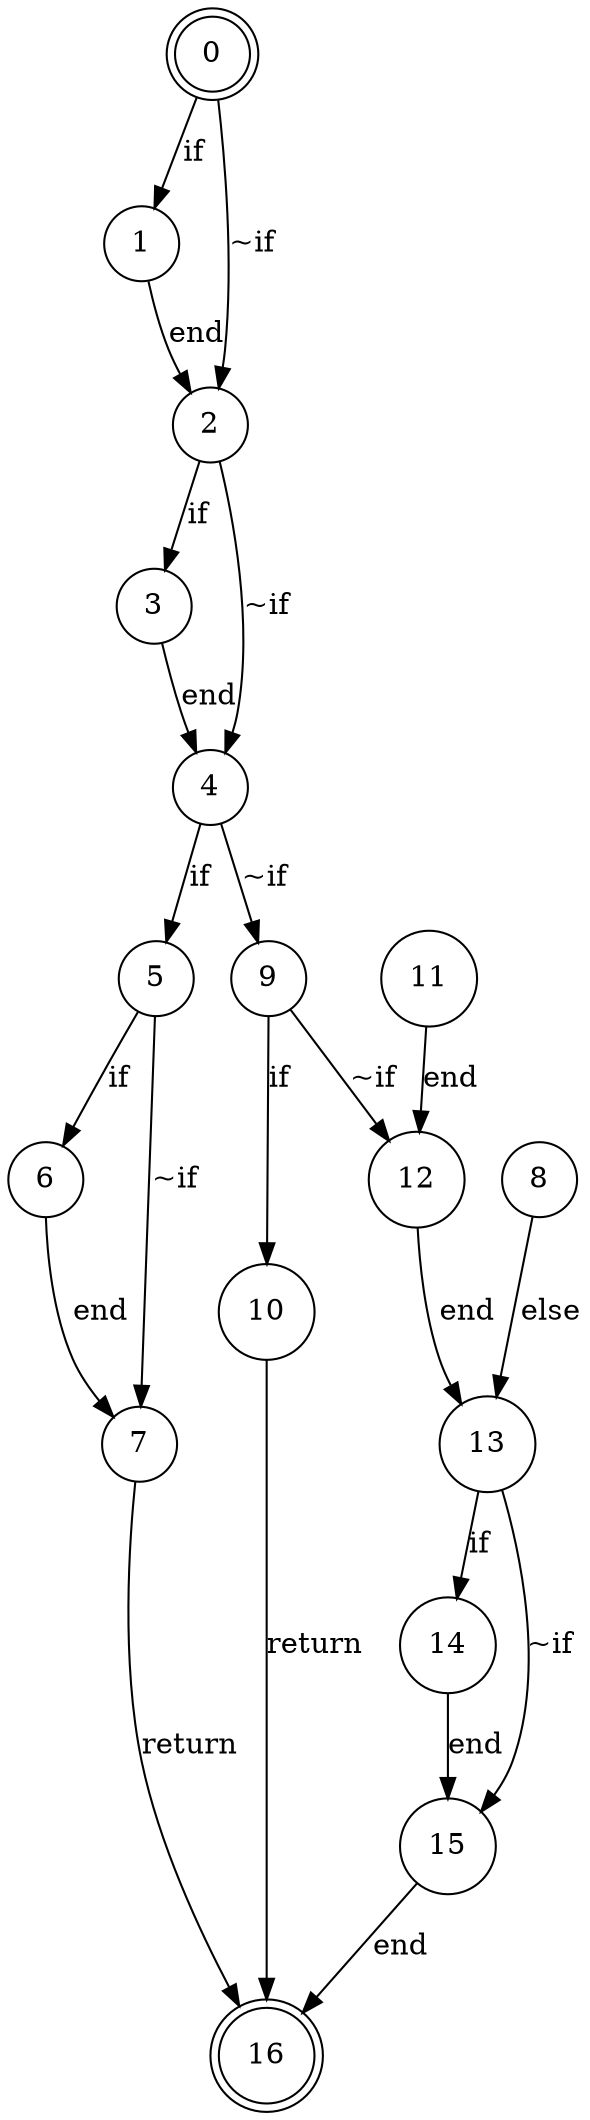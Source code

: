 digraph finite_state_machine {
    node [shape = doublecircle]; 0 16;
    node [shape = circle];
    0 -> 1[label = "if"];
    0 -> 2[label = "~if"];
    1 -> 2[label = "end"];
    2 -> 3[label = "if"];
    2 -> 4[label = "~if"];
    3 -> 4[label = "end"];
    4 -> 5[label = "if"];
    4 -> 9[label = "~if"];
    5 -> 6[label = "if"];
    5 -> 7[label = "~if"];
    6 -> 7[label = "end"];
    7 -> 16[label = "return"];
    8 -> 13[label = "else"];
    9 -> 10[label = "if"];
    9 -> 12[label = "~if"];
    10 -> 16[label = "return"];
    11 -> 12[label = "end"];
    12 -> 13[label = "end"];
    13 -> 14[label = "if"];
    13 -> 15[label = "~if"];
    14 -> 15[label = "end"];
    15 -> 16[label = "end"];
}
